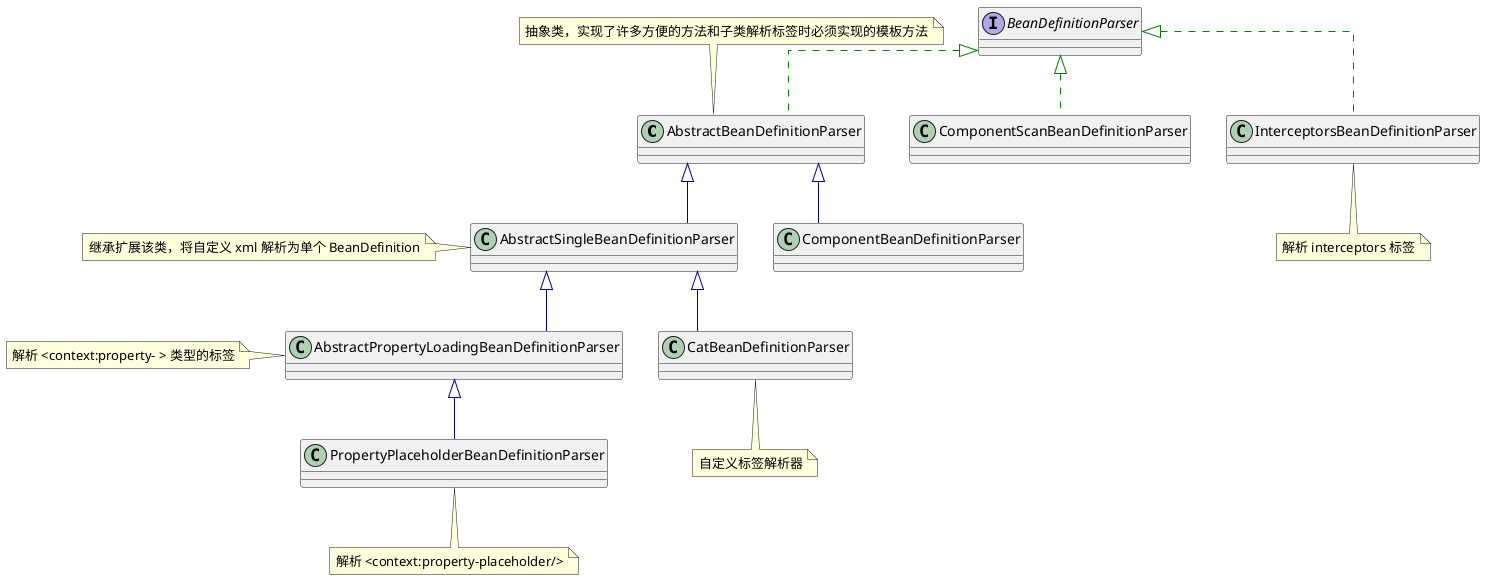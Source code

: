 @startuml

skinparam linetype ortho

class AbstractBeanDefinitionParser
class AbstractPropertyLoadingBeanDefinitionParser
class AbstractSingleBeanDefinitionParser
interface BeanDefinitionParser
class CatBeanDefinitionParser
class ComponentBeanDefinitionParser
class ComponentScanBeanDefinitionParser
class InterceptorsBeanDefinitionParser
class PropertyPlaceholderBeanDefinitionParser

BeanDefinitionParser                          ^-[#008200,dashed]-  AbstractBeanDefinitionParser
AbstractSingleBeanDefinitionParser            ^-[#000082,plain]-   AbstractPropertyLoadingBeanDefinitionParser
AbstractBeanDefinitionParser                  ^-[#000082,plain]-   AbstractSingleBeanDefinitionParser
AbstractSingleBeanDefinitionParser            ^-[#000082,plain]-   CatBeanDefinitionParser
AbstractBeanDefinitionParser                  ^-[#000082,plain]-   ComponentBeanDefinitionParser
BeanDefinitionParser                          ^-[#008200,dashed]-  ComponentScanBeanDefinitionParser
BeanDefinitionParser                          ^-[#008200,dashed]-  InterceptorsBeanDefinitionParser
AbstractPropertyLoadingBeanDefinitionParser   ^-[#000082,plain]-   PropertyPlaceholderBeanDefinitionParser



note top of AbstractBeanDefinitionParser
抽象类，实现了许多方便的方法和子类解析标签时必须实现的模板方法
end note
note bottom of InterceptorsBeanDefinitionParser: 解析 interceptors 标签
note left of AbstractSingleBeanDefinitionParser: 继承扩展该类，将自定义 xml 解析为单个 BeanDefinition
note left of AbstractPropertyLoadingBeanDefinitionParser:解析 <context:property- > 类型的标签
note bottom of CatBeanDefinitionParser: 自定义标签解析器
note bottom of PropertyPlaceholderBeanDefinitionParser:解析 <context:property-placeholder/>
@enduml
